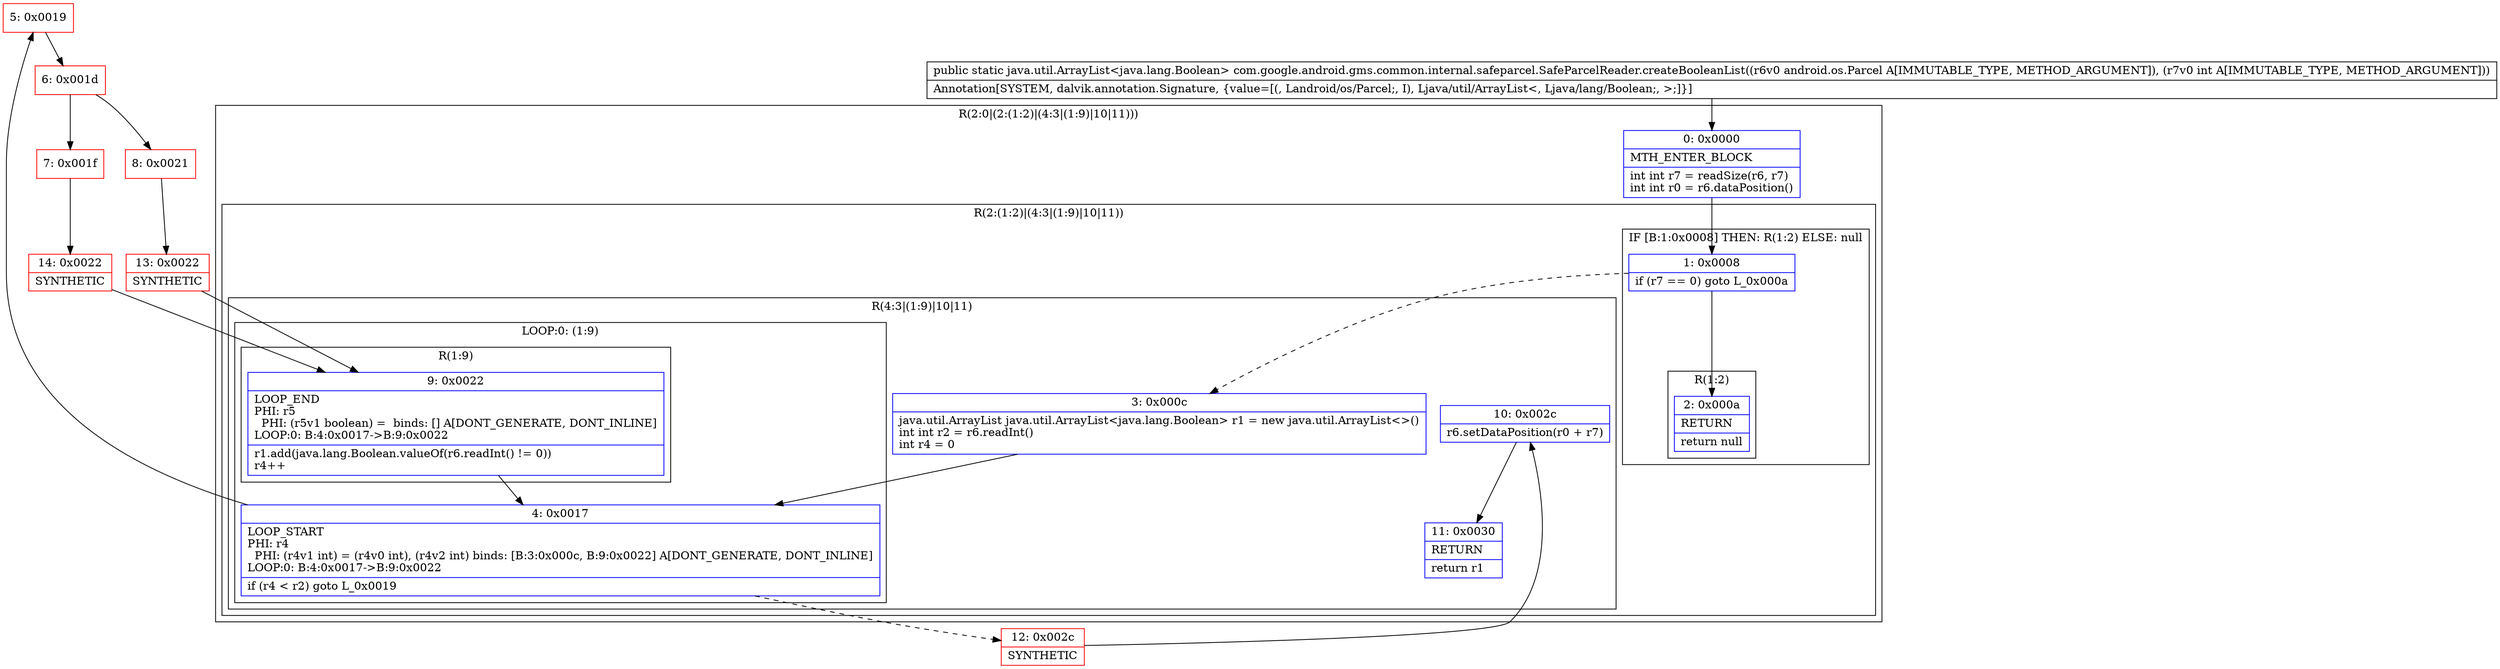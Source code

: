 digraph "CFG forcom.google.android.gms.common.internal.safeparcel.SafeParcelReader.createBooleanList(Landroid\/os\/Parcel;I)Ljava\/util\/ArrayList;" {
subgraph cluster_Region_525651416 {
label = "R(2:0|(2:(1:2)|(4:3|(1:9)|10|11)))";
node [shape=record,color=blue];
Node_0 [shape=record,label="{0\:\ 0x0000|MTH_ENTER_BLOCK\l|int int r7 = readSize(r6, r7)\lint int r0 = r6.dataPosition()\l}"];
subgraph cluster_Region_1119997549 {
label = "R(2:(1:2)|(4:3|(1:9)|10|11))";
node [shape=record,color=blue];
subgraph cluster_IfRegion_1822126785 {
label = "IF [B:1:0x0008] THEN: R(1:2) ELSE: null";
node [shape=record,color=blue];
Node_1 [shape=record,label="{1\:\ 0x0008|if (r7 == 0) goto L_0x000a\l}"];
subgraph cluster_Region_1527664717 {
label = "R(1:2)";
node [shape=record,color=blue];
Node_2 [shape=record,label="{2\:\ 0x000a|RETURN\l|return null\l}"];
}
}
subgraph cluster_Region_915992631 {
label = "R(4:3|(1:9)|10|11)";
node [shape=record,color=blue];
Node_3 [shape=record,label="{3\:\ 0x000c|java.util.ArrayList java.util.ArrayList\<java.lang.Boolean\> r1 = new java.util.ArrayList\<\>()\lint int r2 = r6.readInt()\lint r4 = 0\l}"];
subgraph cluster_LoopRegion_823622720 {
label = "LOOP:0: (1:9)";
node [shape=record,color=blue];
Node_4 [shape=record,label="{4\:\ 0x0017|LOOP_START\lPHI: r4 \l  PHI: (r4v1 int) = (r4v0 int), (r4v2 int) binds: [B:3:0x000c, B:9:0x0022] A[DONT_GENERATE, DONT_INLINE]\lLOOP:0: B:4:0x0017\-\>B:9:0x0022\l|if (r4 \< r2) goto L_0x0019\l}"];
subgraph cluster_Region_143940231 {
label = "R(1:9)";
node [shape=record,color=blue];
Node_9 [shape=record,label="{9\:\ 0x0022|LOOP_END\lPHI: r5 \l  PHI: (r5v1 boolean) =  binds: [] A[DONT_GENERATE, DONT_INLINE]\lLOOP:0: B:4:0x0017\-\>B:9:0x0022\l|r1.add(java.lang.Boolean.valueOf(r6.readInt() != 0))\lr4++\l}"];
}
}
Node_10 [shape=record,label="{10\:\ 0x002c|r6.setDataPosition(r0 + r7)\l}"];
Node_11 [shape=record,label="{11\:\ 0x0030|RETURN\l|return r1\l}"];
}
}
}
Node_5 [shape=record,color=red,label="{5\:\ 0x0019}"];
Node_6 [shape=record,color=red,label="{6\:\ 0x001d}"];
Node_7 [shape=record,color=red,label="{7\:\ 0x001f}"];
Node_8 [shape=record,color=red,label="{8\:\ 0x0021}"];
Node_12 [shape=record,color=red,label="{12\:\ 0x002c|SYNTHETIC\l}"];
Node_13 [shape=record,color=red,label="{13\:\ 0x0022|SYNTHETIC\l}"];
Node_14 [shape=record,color=red,label="{14\:\ 0x0022|SYNTHETIC\l}"];
MethodNode[shape=record,label="{public static java.util.ArrayList\<java.lang.Boolean\> com.google.android.gms.common.internal.safeparcel.SafeParcelReader.createBooleanList((r6v0 android.os.Parcel A[IMMUTABLE_TYPE, METHOD_ARGUMENT]), (r7v0 int A[IMMUTABLE_TYPE, METHOD_ARGUMENT]))  | Annotation[SYSTEM, dalvik.annotation.Signature, \{value=[(, Landroid\/os\/Parcel;, I), Ljava\/util\/ArrayList\<, Ljava\/lang\/Boolean;, \>;]\}]\l}"];
MethodNode -> Node_0;
Node_0 -> Node_1;
Node_1 -> Node_2;
Node_1 -> Node_3[style=dashed];
Node_3 -> Node_4;
Node_4 -> Node_5;
Node_4 -> Node_12[style=dashed];
Node_9 -> Node_4;
Node_10 -> Node_11;
Node_5 -> Node_6;
Node_6 -> Node_7;
Node_6 -> Node_8;
Node_7 -> Node_14;
Node_8 -> Node_13;
Node_12 -> Node_10;
Node_13 -> Node_9;
Node_14 -> Node_9;
}

